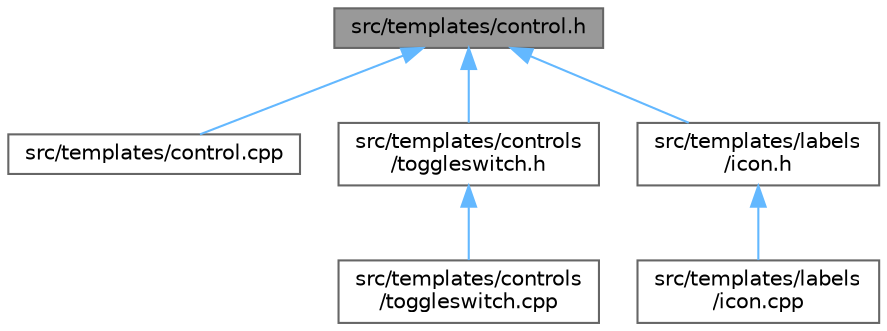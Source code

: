 digraph "src/templates/control.h"
{
 // LATEX_PDF_SIZE
  bgcolor="transparent";
  edge [fontname=Helvetica,fontsize=10,labelfontname=Helvetica,labelfontsize=10];
  node [fontname=Helvetica,fontsize=10,shape=box,height=0.2,width=0.4];
  Node1 [id="Node000001",label="src/templates/control.h",height=0.2,width=0.4,color="gray40", fillcolor="grey60", style="filled", fontcolor="black",tooltip=" "];
  Node1 -> Node2 [id="edge1_Node000001_Node000002",dir="back",color="steelblue1",style="solid",tooltip=" "];
  Node2 [id="Node000002",label="src/templates/control.cpp",height=0.2,width=0.4,color="grey40", fillcolor="white", style="filled",URL="$control_8cpp.html",tooltip=" "];
  Node1 -> Node3 [id="edge2_Node000001_Node000003",dir="back",color="steelblue1",style="solid",tooltip=" "];
  Node3 [id="Node000003",label="src/templates/controls\l/toggleswitch.h",height=0.2,width=0.4,color="grey40", fillcolor="white", style="filled",URL="$toggleswitch_8h.html",tooltip=" "];
  Node3 -> Node4 [id="edge3_Node000003_Node000004",dir="back",color="steelblue1",style="solid",tooltip=" "];
  Node4 [id="Node000004",label="src/templates/controls\l/toggleswitch.cpp",height=0.2,width=0.4,color="grey40", fillcolor="white", style="filled",URL="$toggleswitch_8cpp.html",tooltip=" "];
  Node1 -> Node5 [id="edge4_Node000001_Node000005",dir="back",color="steelblue1",style="solid",tooltip=" "];
  Node5 [id="Node000005",label="src/templates/labels\l/icon.h",height=0.2,width=0.4,color="grey40", fillcolor="white", style="filled",URL="$icon_8h.html",tooltip=" "];
  Node5 -> Node6 [id="edge5_Node000005_Node000006",dir="back",color="steelblue1",style="solid",tooltip=" "];
  Node6 [id="Node000006",label="src/templates/labels\l/icon.cpp",height=0.2,width=0.4,color="grey40", fillcolor="white", style="filled",URL="$icon_8cpp.html",tooltip=" "];
}
